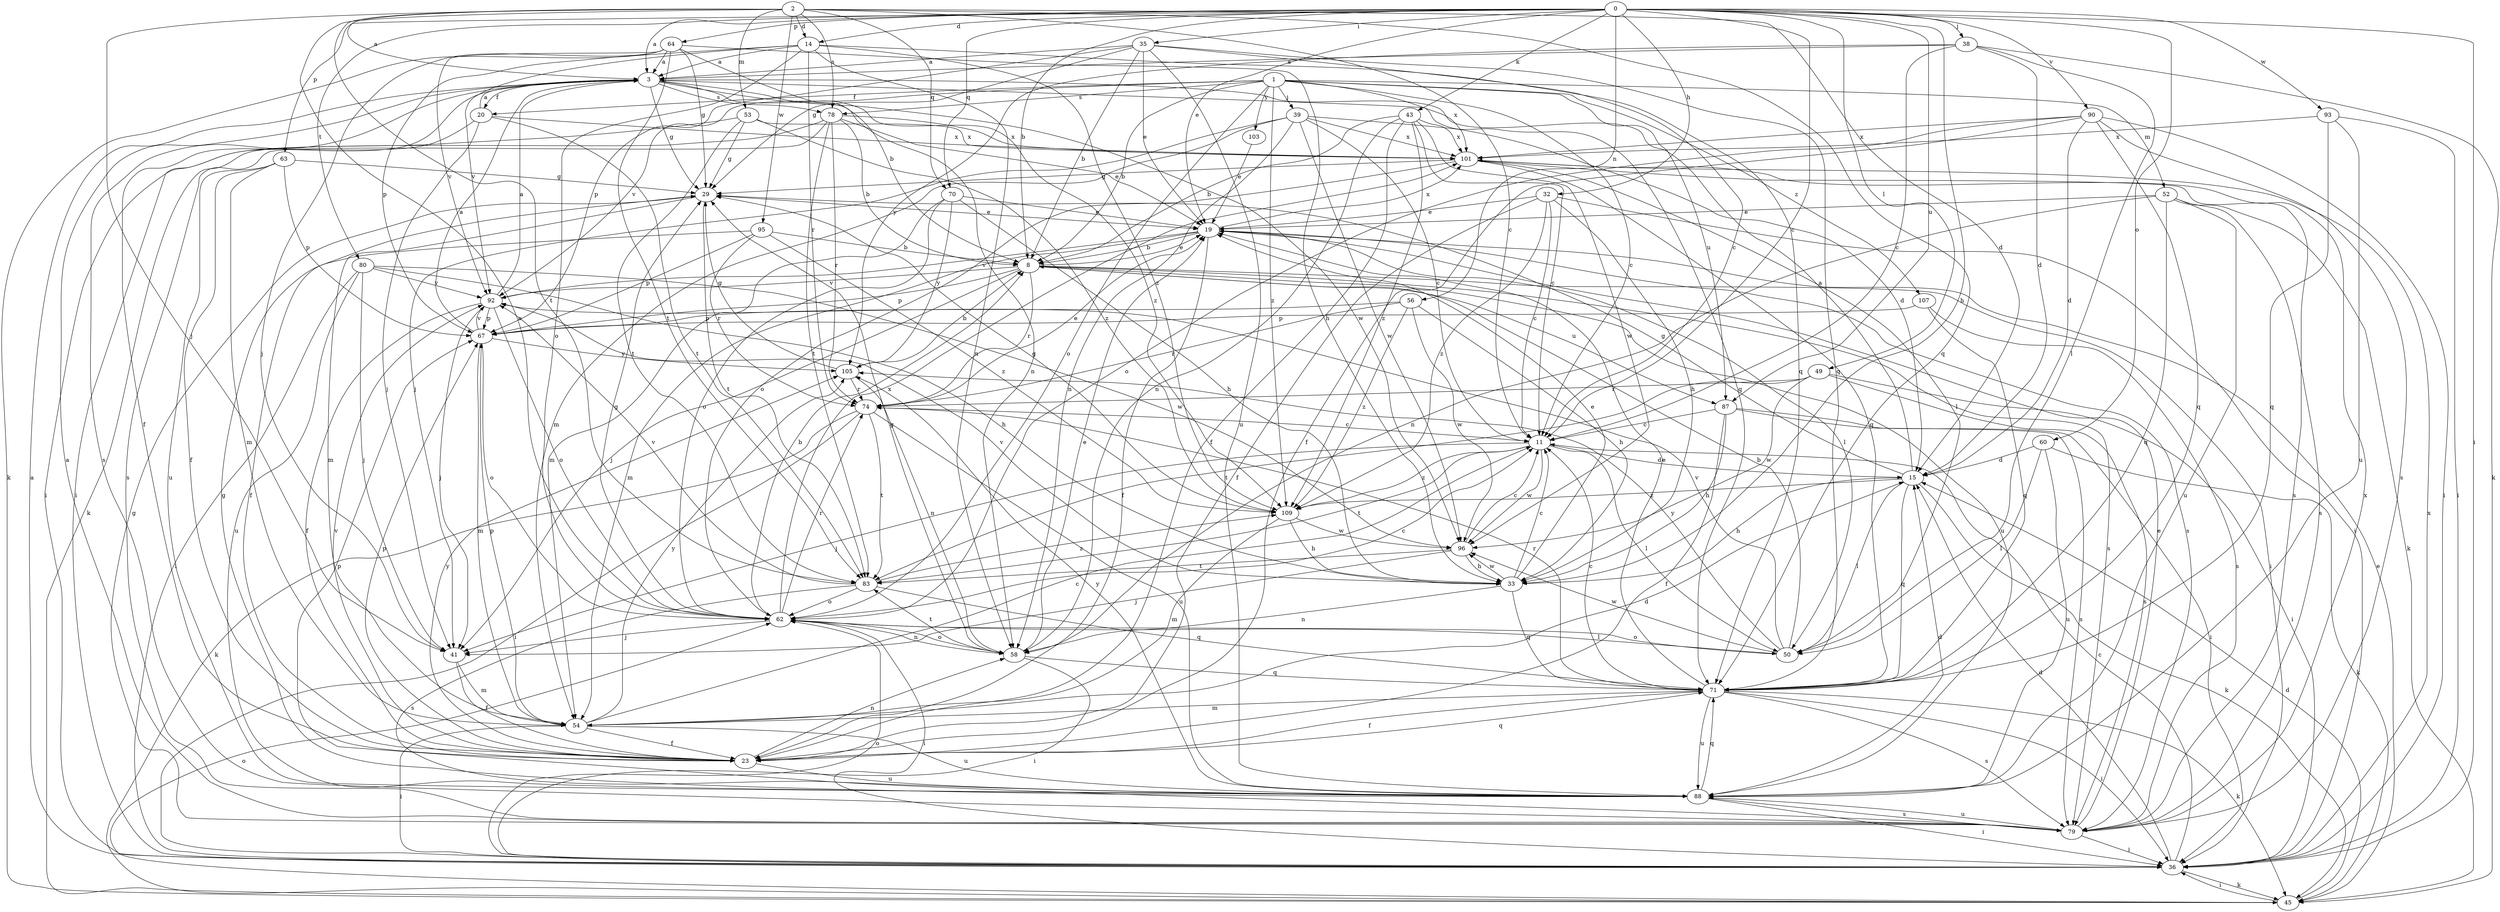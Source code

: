 strict digraph  {
0;
1;
2;
3;
8;
11;
14;
15;
19;
20;
23;
29;
32;
33;
35;
36;
38;
39;
41;
43;
45;
49;
50;
52;
53;
54;
56;
58;
60;
62;
63;
64;
67;
70;
71;
74;
78;
79;
80;
83;
87;
88;
90;
92;
93;
95;
96;
101;
103;
105;
107;
109;
0 -> 3  [label=a];
0 -> 8  [label=b];
0 -> 11  [label=c];
0 -> 14  [label=d];
0 -> 19  [label=e];
0 -> 32  [label=h];
0 -> 33  [label=h];
0 -> 35  [label=i];
0 -> 36  [label=i];
0 -> 38  [label=j];
0 -> 43  [label=k];
0 -> 49  [label=l];
0 -> 56  [label=n];
0 -> 60  [label=o];
0 -> 63  [label=p];
0 -> 64  [label=p];
0 -> 70  [label=q];
0 -> 80  [label=t];
0 -> 87  [label=u];
0 -> 90  [label=v];
0 -> 93  [label=w];
1 -> 8  [label=b];
1 -> 11  [label=c];
1 -> 20  [label=f];
1 -> 39  [label=j];
1 -> 52  [label=m];
1 -> 62  [label=o];
1 -> 78  [label=s];
1 -> 87  [label=u];
1 -> 92  [label=v];
1 -> 101  [label=x];
1 -> 103  [label=y];
1 -> 107  [label=z];
1 -> 109  [label=z];
2 -> 3  [label=a];
2 -> 11  [label=c];
2 -> 14  [label=d];
2 -> 15  [label=d];
2 -> 41  [label=j];
2 -> 53  [label=m];
2 -> 62  [label=o];
2 -> 70  [label=q];
2 -> 71  [label=q];
2 -> 78  [label=s];
2 -> 83  [label=t];
2 -> 95  [label=w];
3 -> 20  [label=f];
3 -> 23  [label=f];
3 -> 29  [label=g];
3 -> 58  [label=n];
3 -> 71  [label=q];
3 -> 78  [label=s];
3 -> 79  [label=s];
3 -> 96  [label=w];
3 -> 109  [label=z];
8 -> 19  [label=e];
8 -> 36  [label=i];
8 -> 41  [label=j];
8 -> 67  [label=p];
8 -> 74  [label=r];
8 -> 79  [label=s];
8 -> 87  [label=u];
8 -> 88  [label=u];
8 -> 92  [label=v];
11 -> 15  [label=d];
11 -> 41  [label=j];
11 -> 50  [label=l];
11 -> 83  [label=t];
11 -> 96  [label=w];
11 -> 109  [label=z];
14 -> 3  [label=a];
14 -> 58  [label=n];
14 -> 62  [label=o];
14 -> 67  [label=p];
14 -> 71  [label=q];
14 -> 74  [label=r];
14 -> 92  [label=v];
14 -> 109  [label=z];
15 -> 3  [label=a];
15 -> 29  [label=g];
15 -> 33  [label=h];
15 -> 45  [label=k];
15 -> 50  [label=l];
15 -> 71  [label=q];
15 -> 109  [label=z];
19 -> 8  [label=b];
19 -> 23  [label=f];
19 -> 50  [label=l];
19 -> 54  [label=m];
19 -> 79  [label=s];
19 -> 92  [label=v];
19 -> 101  [label=x];
20 -> 3  [label=a];
20 -> 36  [label=i];
20 -> 41  [label=j];
20 -> 83  [label=t];
20 -> 101  [label=x];
23 -> 58  [label=n];
23 -> 67  [label=p];
23 -> 71  [label=q];
23 -> 88  [label=u];
23 -> 92  [label=v];
23 -> 105  [label=y];
29 -> 19  [label=e];
29 -> 54  [label=m];
29 -> 83  [label=t];
32 -> 11  [label=c];
32 -> 19  [label=e];
32 -> 23  [label=f];
32 -> 33  [label=h];
32 -> 36  [label=i];
32 -> 109  [label=z];
33 -> 11  [label=c];
33 -> 19  [label=e];
33 -> 58  [label=n];
33 -> 71  [label=q];
33 -> 92  [label=v];
33 -> 96  [label=w];
35 -> 3  [label=a];
35 -> 8  [label=b];
35 -> 11  [label=c];
35 -> 19  [label=e];
35 -> 29  [label=g];
35 -> 67  [label=p];
35 -> 71  [label=q];
35 -> 88  [label=u];
36 -> 3  [label=a];
36 -> 11  [label=c];
36 -> 15  [label=d];
36 -> 45  [label=k];
36 -> 62  [label=o];
36 -> 101  [label=x];
38 -> 3  [label=a];
38 -> 11  [label=c];
38 -> 15  [label=d];
38 -> 45  [label=k];
38 -> 50  [label=l];
38 -> 105  [label=y];
39 -> 11  [label=c];
39 -> 15  [label=d];
39 -> 41  [label=j];
39 -> 54  [label=m];
39 -> 58  [label=n];
39 -> 96  [label=w];
39 -> 101  [label=x];
41 -> 23  [label=f];
41 -> 54  [label=m];
43 -> 8  [label=b];
43 -> 11  [label=c];
43 -> 23  [label=f];
43 -> 58  [label=n];
43 -> 96  [label=w];
43 -> 101  [label=x];
43 -> 109  [label=z];
45 -> 15  [label=d];
45 -> 19  [label=e];
45 -> 36  [label=i];
45 -> 62  [label=o];
49 -> 36  [label=i];
49 -> 74  [label=r];
49 -> 79  [label=s];
49 -> 83  [label=t];
49 -> 96  [label=w];
50 -> 8  [label=b];
50 -> 62  [label=o];
50 -> 92  [label=v];
50 -> 96  [label=w];
50 -> 105  [label=y];
52 -> 19  [label=e];
52 -> 45  [label=k];
52 -> 58  [label=n];
52 -> 71  [label=q];
52 -> 79  [label=s];
52 -> 88  [label=u];
53 -> 29  [label=g];
53 -> 36  [label=i];
53 -> 83  [label=t];
53 -> 101  [label=x];
53 -> 109  [label=z];
54 -> 11  [label=c];
54 -> 15  [label=d];
54 -> 23  [label=f];
54 -> 36  [label=i];
54 -> 67  [label=p];
54 -> 88  [label=u];
54 -> 105  [label=y];
56 -> 33  [label=h];
56 -> 67  [label=p];
56 -> 74  [label=r];
56 -> 96  [label=w];
56 -> 109  [label=z];
58 -> 19  [label=e];
58 -> 29  [label=g];
58 -> 36  [label=i];
58 -> 62  [label=o];
58 -> 71  [label=q];
58 -> 83  [label=t];
60 -> 15  [label=d];
60 -> 45  [label=k];
60 -> 50  [label=l];
60 -> 88  [label=u];
62 -> 8  [label=b];
62 -> 11  [label=c];
62 -> 29  [label=g];
62 -> 36  [label=i];
62 -> 41  [label=j];
62 -> 50  [label=l];
62 -> 58  [label=n];
62 -> 74  [label=r];
62 -> 101  [label=x];
63 -> 23  [label=f];
63 -> 29  [label=g];
63 -> 54  [label=m];
63 -> 67  [label=p];
63 -> 88  [label=u];
64 -> 3  [label=a];
64 -> 8  [label=b];
64 -> 29  [label=g];
64 -> 33  [label=h];
64 -> 41  [label=j];
64 -> 45  [label=k];
64 -> 83  [label=t];
64 -> 92  [label=v];
67 -> 3  [label=a];
67 -> 54  [label=m];
67 -> 62  [label=o];
67 -> 92  [label=v];
67 -> 105  [label=y];
70 -> 19  [label=e];
70 -> 33  [label=h];
70 -> 54  [label=m];
70 -> 62  [label=o];
70 -> 105  [label=y];
71 -> 11  [label=c];
71 -> 19  [label=e];
71 -> 23  [label=f];
71 -> 36  [label=i];
71 -> 45  [label=k];
71 -> 54  [label=m];
71 -> 74  [label=r];
71 -> 79  [label=s];
71 -> 88  [label=u];
74 -> 11  [label=c];
74 -> 19  [label=e];
74 -> 36  [label=i];
74 -> 45  [label=k];
74 -> 83  [label=t];
74 -> 88  [label=u];
78 -> 8  [label=b];
78 -> 19  [label=e];
78 -> 45  [label=k];
78 -> 74  [label=r];
78 -> 79  [label=s];
78 -> 83  [label=t];
78 -> 101  [label=x];
79 -> 3  [label=a];
79 -> 19  [label=e];
79 -> 29  [label=g];
79 -> 36  [label=i];
79 -> 88  [label=u];
79 -> 101  [label=x];
80 -> 33  [label=h];
80 -> 36  [label=i];
80 -> 41  [label=j];
80 -> 88  [label=u];
80 -> 92  [label=v];
80 -> 96  [label=w];
83 -> 62  [label=o];
83 -> 71  [label=q];
83 -> 79  [label=s];
83 -> 92  [label=v];
83 -> 109  [label=z];
87 -> 11  [label=c];
87 -> 23  [label=f];
87 -> 33  [label=h];
87 -> 36  [label=i];
87 -> 79  [label=s];
88 -> 15  [label=d];
88 -> 29  [label=g];
88 -> 36  [label=i];
88 -> 67  [label=p];
88 -> 71  [label=q];
88 -> 79  [label=s];
88 -> 105  [label=y];
90 -> 15  [label=d];
90 -> 23  [label=f];
90 -> 36  [label=i];
90 -> 62  [label=o];
90 -> 71  [label=q];
90 -> 79  [label=s];
90 -> 101  [label=x];
92 -> 3  [label=a];
92 -> 23  [label=f];
92 -> 41  [label=j];
92 -> 62  [label=o];
92 -> 67  [label=p];
93 -> 36  [label=i];
93 -> 71  [label=q];
93 -> 88  [label=u];
93 -> 101  [label=x];
95 -> 8  [label=b];
95 -> 23  [label=f];
95 -> 67  [label=p];
95 -> 74  [label=r];
95 -> 109  [label=z];
96 -> 11  [label=c];
96 -> 33  [label=h];
96 -> 41  [label=j];
96 -> 83  [label=t];
101 -> 29  [label=g];
101 -> 50  [label=l];
101 -> 62  [label=o];
101 -> 71  [label=q];
101 -> 79  [label=s];
103 -> 19  [label=e];
105 -> 8  [label=b];
105 -> 29  [label=g];
105 -> 58  [label=n];
105 -> 74  [label=r];
107 -> 67  [label=p];
107 -> 71  [label=q];
107 -> 79  [label=s];
109 -> 29  [label=g];
109 -> 33  [label=h];
109 -> 54  [label=m];
109 -> 96  [label=w];
}
